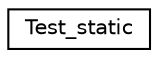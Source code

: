 digraph "Graphical Class Hierarchy"
{
  edge [fontname="Helvetica",fontsize="10",labelfontname="Helvetica",labelfontsize="10"];
  node [fontname="Helvetica",fontsize="10",shape=record];
  rankdir="LR";
  Node1 [label="Test_static",height=0.2,width=0.4,color="black", fillcolor="white", style="filled",URL="$classTest__static.html"];
}
